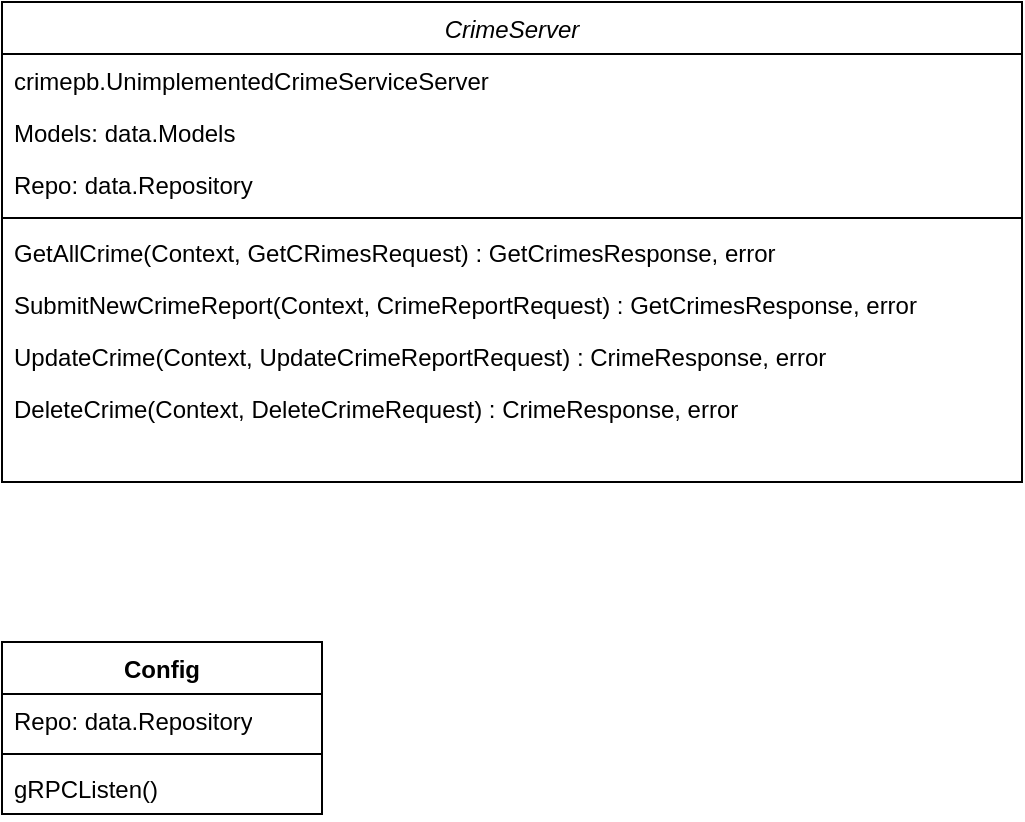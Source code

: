 <mxfile version="28.0.4" pages="2">
  <diagram id="C5RBs43oDa-KdzZeNtuy" name="main">
    <mxGraphModel dx="922" dy="1016" grid="1" gridSize="10" guides="1" tooltips="1" connect="1" arrows="1" fold="1" page="1" pageScale="1" pageWidth="827" pageHeight="1169" math="0" shadow="0">
      <root>
        <mxCell id="WIyWlLk6GJQsqaUBKTNV-0" />
        <mxCell id="WIyWlLk6GJQsqaUBKTNV-1" parent="WIyWlLk6GJQsqaUBKTNV-0" />
        <mxCell id="zkfFHV4jXpPFQw0GAbJ--0" value="CrimeServer" style="swimlane;fontStyle=2;align=center;verticalAlign=top;childLayout=stackLayout;horizontal=1;startSize=26;horizontalStack=0;resizeParent=1;resizeLast=0;collapsible=1;marginBottom=0;rounded=0;shadow=0;strokeWidth=1;" parent="WIyWlLk6GJQsqaUBKTNV-1" vertex="1">
          <mxGeometry x="120" y="40" width="510" height="240" as="geometry">
            <mxRectangle x="230" y="140" width="160" height="26" as="alternateBounds" />
          </mxGeometry>
        </mxCell>
        <mxCell id="zkfFHV4jXpPFQw0GAbJ--1" value="crimepb.UnimplementedCrimeServiceServer" style="text;align=left;verticalAlign=top;spacingLeft=4;spacingRight=4;overflow=hidden;rotatable=0;points=[[0,0.5],[1,0.5]];portConstraint=eastwest;" parent="zkfFHV4jXpPFQw0GAbJ--0" vertex="1">
          <mxGeometry y="26" width="510" height="26" as="geometry" />
        </mxCell>
        <mxCell id="zkfFHV4jXpPFQw0GAbJ--2" value="Models: data.Models  " style="text;align=left;verticalAlign=top;spacingLeft=4;spacingRight=4;overflow=hidden;rotatable=0;points=[[0,0.5],[1,0.5]];portConstraint=eastwest;rounded=0;shadow=0;html=0;" parent="zkfFHV4jXpPFQw0GAbJ--0" vertex="1">
          <mxGeometry y="52" width="510" height="26" as="geometry" />
        </mxCell>
        <mxCell id="zkfFHV4jXpPFQw0GAbJ--3" value="Repo: data.Repository" style="text;align=left;verticalAlign=top;spacingLeft=4;spacingRight=4;overflow=hidden;rotatable=0;points=[[0,0.5],[1,0.5]];portConstraint=eastwest;rounded=0;shadow=0;html=0;" parent="zkfFHV4jXpPFQw0GAbJ--0" vertex="1">
          <mxGeometry y="78" width="510" height="26" as="geometry" />
        </mxCell>
        <mxCell id="zkfFHV4jXpPFQw0GAbJ--4" value="" style="line;html=1;strokeWidth=1;align=left;verticalAlign=middle;spacingTop=-1;spacingLeft=3;spacingRight=3;rotatable=0;labelPosition=right;points=[];portConstraint=eastwest;" parent="zkfFHV4jXpPFQw0GAbJ--0" vertex="1">
          <mxGeometry y="104" width="510" height="8" as="geometry" />
        </mxCell>
        <mxCell id="zkfFHV4jXpPFQw0GAbJ--5" value="GetAllCrime(Context, GetCRimesRequest) : GetCrimesResponse, error" style="text;align=left;verticalAlign=top;spacingLeft=4;spacingRight=4;overflow=hidden;rotatable=0;points=[[0,0.5],[1,0.5]];portConstraint=eastwest;" parent="zkfFHV4jXpPFQw0GAbJ--0" vertex="1">
          <mxGeometry y="112" width="510" height="26" as="geometry" />
        </mxCell>
        <mxCell id="LW2NeE9W-yAGQ9jGPoYS-6" value="SubmitNewCrimeReport(Context, CrimeReportRequest) : GetCrimesResponse, error" style="text;align=left;verticalAlign=top;spacingLeft=4;spacingRight=4;overflow=hidden;rotatable=0;points=[[0,0.5],[1,0.5]];portConstraint=eastwest;" vertex="1" parent="zkfFHV4jXpPFQw0GAbJ--0">
          <mxGeometry y="138" width="510" height="26" as="geometry" />
        </mxCell>
        <mxCell id="LW2NeE9W-yAGQ9jGPoYS-7" value="UpdateCrime(Context, UpdateCrimeReportRequest) : CrimeResponse, error" style="text;align=left;verticalAlign=top;spacingLeft=4;spacingRight=4;overflow=hidden;rotatable=0;points=[[0,0.5],[1,0.5]];portConstraint=eastwest;" vertex="1" parent="zkfFHV4jXpPFQw0GAbJ--0">
          <mxGeometry y="164" width="510" height="26" as="geometry" />
        </mxCell>
        <mxCell id="LW2NeE9W-yAGQ9jGPoYS-8" value="DeleteCrime(Context, DeleteCrimeRequest) : CrimeResponse, error" style="text;align=left;verticalAlign=top;spacingLeft=4;spacingRight=4;overflow=hidden;rotatable=0;points=[[0,0.5],[1,0.5]];portConstraint=eastwest;" vertex="1" parent="zkfFHV4jXpPFQw0GAbJ--0">
          <mxGeometry y="190" width="510" height="26" as="geometry" />
        </mxCell>
        <mxCell id="LW2NeE9W-yAGQ9jGPoYS-9" value="Config" style="swimlane;fontStyle=1;align=center;verticalAlign=top;childLayout=stackLayout;horizontal=1;startSize=26;horizontalStack=0;resizeParent=1;resizeParentMax=0;resizeLast=0;collapsible=1;marginBottom=0;whiteSpace=wrap;html=1;" vertex="1" parent="WIyWlLk6GJQsqaUBKTNV-1">
          <mxGeometry x="120" y="360" width="160" height="86" as="geometry" />
        </mxCell>
        <mxCell id="LW2NeE9W-yAGQ9jGPoYS-10" value="Repo: data.Repository" style="text;strokeColor=none;fillColor=none;align=left;verticalAlign=top;spacingLeft=4;spacingRight=4;overflow=hidden;rotatable=0;points=[[0,0.5],[1,0.5]];portConstraint=eastwest;whiteSpace=wrap;html=1;" vertex="1" parent="LW2NeE9W-yAGQ9jGPoYS-9">
          <mxGeometry y="26" width="160" height="26" as="geometry" />
        </mxCell>
        <mxCell id="LW2NeE9W-yAGQ9jGPoYS-11" value="" style="line;strokeWidth=1;fillColor=none;align=left;verticalAlign=middle;spacingTop=-1;spacingLeft=3;spacingRight=3;rotatable=0;labelPosition=right;points=[];portConstraint=eastwest;strokeColor=inherit;" vertex="1" parent="LW2NeE9W-yAGQ9jGPoYS-9">
          <mxGeometry y="52" width="160" height="8" as="geometry" />
        </mxCell>
        <mxCell id="LW2NeE9W-yAGQ9jGPoYS-12" value="gRPCListen()" style="text;strokeColor=none;fillColor=none;align=left;verticalAlign=top;spacingLeft=4;spacingRight=4;overflow=hidden;rotatable=0;points=[[0,0.5],[1,0.5]];portConstraint=eastwest;whiteSpace=wrap;html=1;" vertex="1" parent="LW2NeE9W-yAGQ9jGPoYS-9">
          <mxGeometry y="60" width="160" height="26" as="geometry" />
        </mxCell>
      </root>
    </mxGraphModel>
  </diagram>
  <diagram id="Mk2_BiLuQGoqDk-FGuYq" name="data">
    <mxGraphModel dx="1106" dy="1219" grid="1" gridSize="10" guides="1" tooltips="1" connect="1" arrows="1" fold="1" page="1" pageScale="1" pageWidth="1100" pageHeight="850" math="0" shadow="0">
      <root>
        <mxCell id="0" />
        <mxCell id="1" parent="0" />
        <mxCell id="zowSq2qFKRhXrv35XXDb-6" value="&amp;lt;&amp;lt;interface&amp;gt;&amp;gt;&lt;div&gt;Repository&lt;/div&gt;" style="swimlane;fontStyle=0;childLayout=stackLayout;horizontal=1;startSize=40;fillColor=none;horizontalStack=0;resizeParent=1;resizeParentMax=0;resizeLast=0;collapsible=1;marginBottom=0;whiteSpace=wrap;html=1;" vertex="1" parent="1">
          <mxGeometry x="80" y="80" width="240" height="66" as="geometry" />
        </mxCell>
        <mxCell id="zowSq2qFKRhXrv35XXDb-7" value="GetAllCrimes() : ([]*Crime, error)" style="text;strokeColor=none;fillColor=none;align=left;verticalAlign=top;spacingLeft=4;spacingRight=4;overflow=hidden;rotatable=0;points=[[0,0.5],[1,0.5]];portConstraint=eastwest;whiteSpace=wrap;html=1;" vertex="1" parent="zowSq2qFKRhXrv35XXDb-6">
          <mxGeometry y="40" width="240" height="26" as="geometry" />
        </mxCell>
        <mxCell id="zowSq2qFKRhXrv35XXDb-10" value="Crime" style="swimlane;fontStyle=0;childLayout=stackLayout;horizontal=1;startSize=26;fillColor=none;horizontalStack=0;resizeParent=1;resizeParentMax=0;resizeLast=0;collapsible=1;marginBottom=0;whiteSpace=wrap;html=1;" vertex="1" parent="1">
          <mxGeometry x="80" y="320" width="140" height="130" as="geometry" />
        </mxCell>
        <mxCell id="zowSq2qFKRhXrv35XXDb-11" value="ID" style="text;strokeColor=none;fillColor=none;align=left;verticalAlign=top;spacingLeft=4;spacingRight=4;overflow=hidden;rotatable=0;points=[[0,0.5],[1,0.5]];portConstraint=eastwest;whiteSpace=wrap;html=1;" vertex="1" parent="zowSq2qFKRhXrv35XXDb-10">
          <mxGeometry y="26" width="140" height="26" as="geometry" />
        </mxCell>
        <mxCell id="zowSq2qFKRhXrv35XXDb-12" value="ReporterID" style="text;strokeColor=none;fillColor=none;align=left;verticalAlign=top;spacingLeft=4;spacingRight=4;overflow=hidden;rotatable=0;points=[[0,0.5],[1,0.5]];portConstraint=eastwest;whiteSpace=wrap;html=1;" vertex="1" parent="zowSq2qFKRhXrv35XXDb-10">
          <mxGeometry y="52" width="140" height="26" as="geometry" />
        </mxCell>
        <mxCell id="zowSq2qFKRhXrv35XXDb-13" value="Description" style="text;strokeColor=none;fillColor=none;align=left;verticalAlign=top;spacingLeft=4;spacingRight=4;overflow=hidden;rotatable=0;points=[[0,0.5],[1,0.5]];portConstraint=eastwest;whiteSpace=wrap;html=1;" vertex="1" parent="zowSq2qFKRhXrv35XXDb-10">
          <mxGeometry y="78" width="140" height="26" as="geometry" />
        </mxCell>
        <mxCell id="zowSq2qFKRhXrv35XXDb-14" value="..." style="text;strokeColor=none;fillColor=none;align=left;verticalAlign=top;spacingLeft=4;spacingRight=4;overflow=hidden;rotatable=0;points=[[0,0.5],[1,0.5]];portConstraint=eastwest;whiteSpace=wrap;html=1;" vertex="1" parent="zowSq2qFKRhXrv35XXDb-10">
          <mxGeometry y="104" width="140" height="26" as="geometry" />
        </mxCell>
        <mxCell id="zowSq2qFKRhXrv35XXDb-20" style="edgeStyle=orthogonalEdgeStyle;rounded=0;orthogonalLoop=1;jettySize=auto;html=1;" edge="1" parent="1" source="zowSq2qFKRhXrv35XXDb-15" target="zowSq2qFKRhXrv35XXDb-10">
          <mxGeometry relative="1" as="geometry" />
        </mxCell>
        <mxCell id="zowSq2qFKRhXrv35XXDb-15" value="Models" style="swimlane;fontStyle=0;childLayout=stackLayout;horizontal=1;startSize=26;fillColor=none;horizontalStack=0;resizeParent=1;resizeParentMax=0;resizeLast=0;collapsible=1;marginBottom=0;whiteSpace=wrap;html=1;" vertex="1" parent="1">
          <mxGeometry x="80" y="200" width="140" height="52" as="geometry" />
        </mxCell>
        <mxCell id="zowSq2qFKRhXrv35XXDb-16" value="Crime" style="text;strokeColor=none;fillColor=none;align=left;verticalAlign=top;spacingLeft=4;spacingRight=4;overflow=hidden;rotatable=0;points=[[0,0.5],[1,0.5]];portConstraint=eastwest;whiteSpace=wrap;html=1;" vertex="1" parent="zowSq2qFKRhXrv35XXDb-15">
          <mxGeometry y="26" width="140" height="26" as="geometry" />
        </mxCell>
        <mxCell id="zowSq2qFKRhXrv35XXDb-23" style="edgeStyle=orthogonalEdgeStyle;rounded=0;orthogonalLoop=1;jettySize=auto;html=1;endArrow=block;endFill=0;" edge="1" parent="1" source="zowSq2qFKRhXrv35XXDb-21" target="zowSq2qFKRhXrv35XXDb-6">
          <mxGeometry relative="1" as="geometry" />
        </mxCell>
        <mxCell id="zowSq2qFKRhXrv35XXDb-21" value="PostgresRepository" style="swimlane;fontStyle=0;childLayout=stackLayout;horizontal=1;startSize=26;fillColor=none;horizontalStack=0;resizeParent=1;resizeParentMax=0;resizeLast=0;collapsible=1;marginBottom=0;whiteSpace=wrap;html=1;" vertex="1" parent="1">
          <mxGeometry x="440" y="87" width="150" height="52" as="geometry" />
        </mxCell>
        <mxCell id="zowSq2qFKRhXrv35XXDb-22" value="GetAllCrimes()" style="text;strokeColor=none;fillColor=none;align=left;verticalAlign=top;spacingLeft=4;spacingRight=4;overflow=hidden;rotatable=0;points=[[0,0.5],[1,0.5]];portConstraint=eastwest;whiteSpace=wrap;html=1;" vertex="1" parent="zowSq2qFKRhXrv35XXDb-21">
          <mxGeometry y="26" width="150" height="26" as="geometry" />
        </mxCell>
      </root>
    </mxGraphModel>
  </diagram>
</mxfile>
